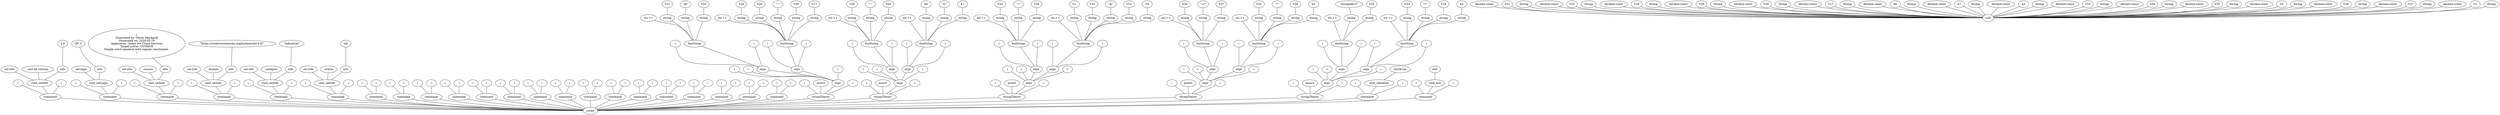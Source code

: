 graph {
	n0[label="script"];
	n1 -- n0;
	n1 [label="command"];
	n2 -- n1;
	n2 [label="("];
	n3 -- n1;
	n3 [label="cmd_setInfo"];
	n4 -- n3;
	n4 [label="set-info"];
	n5 -- n3;
	n5 [label="\:smt-lib-version"];
	n6 -- n3;
	n6 [label="info"];
	n7 -- n6;
	n7 [label="2.6"];
	n8 -- n1;
	n8 [label=")"];
	n9 -- n0;
	n9 [label="command"];
	n10 -- n9;
	n10 [label="("];
	n11 -- n9;
	n11 [label="cmd_setLogic"];
	n12 -- n11;
	n12 [label="set-logic"];
	n13 -- n11;
	n13 [label="info"];
	n14 -- n13;
	n14 [label="QF_S"];
	n15 -- n9;
	n15 [label=")"];
	n16 -- n0;
	n16 [label="command"];
	n17 -- n16;
	n17 [label="("];
	n18 -- n16;
	n18 [label="cmd_setInfo"];
	n19 -- n18;
	n19 [label="set-info"];
	n20 -- n18;
	n20 [label="\:source"];
	n21 -- n18;
	n21 [label="info"];
	n22 -- n21;
	n22 [label="|
Generated by\: Oliver Markgraf
Generated on\: 2024-03-18
Application\: Query for Cloud Services
Target solver\: OSTRICH
Simple word equation with regular constraints.
|"];
	n23 -- n16;
	n23 [label=")"];
	n24 -- n0;
	n24 [label="command"];
	n25 -- n24;
	n25 [label="("];
	n26 -- n24;
	n26 [label="cmd_setInfo"];
	n27 -- n26;
	n27 [label="set-info"];
	n28 -- n26;
	n28 [label="\:license"];
	n29 -- n26;
	n29 [label="info"];
	n30 -- n29;
	n30 [label="\"https\://creativecommons.org/licenses/by/4.0/\""];
	n31 -- n24;
	n31 [label=")"];
	n32 -- n0;
	n32 [label="command"];
	n33 -- n32;
	n33 [label="("];
	n34 -- n32;
	n34 [label="cmd_setInfo"];
	n35 -- n34;
	n35 [label="set-info"];
	n36 -- n34;
	n36 [label="\:category"];
	n37 -- n34;
	n37 [label="info"];
	n38 -- n37;
	n38 [label="\"industrial\""];
	n39 -- n32;
	n39 [label=")"];
	n40 -- n0;
	n40 [label="command"];
	n41 -- n40;
	n41 [label="("];
	n42 -- n40;
	n42 [label="cmd_setInfo"];
	n43 -- n42;
	n43 [label="set-info"];
	n44 -- n42;
	n44 [label="\:status"];
	n45 -- n42;
	n45 [label="info"];
	n46 -- n45;
	n46 [label="sat"];
	n47 -- n40;
	n47 [label=")"];
	n48 -- n0;
	n48 [label="command"];
	n49 -- n48;
	n49 [label="("];
	n50 -- null;
	n50 [label="declare-const"];
	n51 -- null;
	n51 [label="V31"];
	n52 -- null;
	n52 [label="String"];
	n53 -- n48;
	n53 [label=")"];
	n54 -- n0;
	n54 [label="command"];
	n55 -- n54;
	n55 [label="("];
	n56 -- null;
	n56 [label="declare-const"];
	n57 -- null;
	n57 [label="V32"];
	n58 -- null;
	n58 [label="String"];
	n59 -- n54;
	n59 [label=")"];
	n60 -- n0;
	n60 [label="command"];
	n61 -- n60;
	n61 [label="("];
	n62 -- null;
	n62 [label="declare-const"];
	n63 -- null;
	n63 [label="V16"];
	n64 -- null;
	n64 [label="String"];
	n65 -- n60;
	n65 [label=")"];
	n66 -- n0;
	n66 [label="command"];
	n67 -- n66;
	n67 [label="("];
	n68 -- null;
	n68 [label="declare-const"];
	n69 -- null;
	n69 [label="V29"];
	n70 -- null;
	n70 [label="String"];
	n71 -- n66;
	n71 [label=")"];
	n72 -- n0;
	n72 [label="command"];
	n73 -- n72;
	n73 [label="("];
	n74 -- null;
	n74 [label="declare-const"];
	n75 -- null;
	n75 [label="V30"];
	n76 -- null;
	n76 [label="String"];
	n77 -- n72;
	n77 [label=")"];
	n78 -- n0;
	n78 [label="command"];
	n79 -- n78;
	n79 [label="("];
	n80 -- null;
	n80 [label="declare-const"];
	n81 -- null;
	n81 [label="V17"];
	n82 -- null;
	n82 [label="String"];
	n83 -- n78;
	n83 [label=")"];
	n84 -- n0;
	n84 [label="command"];
	n85 -- n84;
	n85 [label="("];
	n86 -- null;
	n86 [label="declare-const"];
	n87 -- null;
	n87 [label="k8"];
	n88 -- null;
	n88 [label="String"];
	n89 -- n84;
	n89 [label=")"];
	n90 -- n0;
	n90 [label="command"];
	n91 -- n90;
	n91 [label="("];
	n92 -- null;
	n92 [label="declare-const"];
	n93 -- null;
	n93 [label="k7"];
	n94 -- null;
	n94 [label="String"];
	n95 -- n90;
	n95 [label=")"];
	n96 -- n0;
	n96 [label="command"];
	n97 -- n96;
	n97 [label="("];
	n98 -- null;
	n98 [label="declare-const"];
	n99 -- null;
	n99 [label="k3"];
	n100 -- null;
	n100 [label="String"];
	n101 -- n96;
	n101 [label=")"];
	n102 -- n0;
	n102 [label="command"];
	n103 -- n102;
	n103 [label="("];
	n104 -- null;
	n104 [label="declare-const"];
	n105 -- null;
	n105 [label="V33"];
	n106 -- null;
	n106 [label="String"];
	n107 -- n102;
	n107 [label=")"];
	n108 -- n0;
	n108 [label="command"];
	n109 -- n108;
	n109 [label="("];
	n110 -- null;
	n110 [label="declare-const"];
	n111 -- null;
	n111 [label="V34"];
	n112 -- null;
	n112 [label="String"];
	n113 -- n108;
	n113 [label=")"];
	n114 -- n0;
	n114 [label="command"];
	n115 -- n114;
	n115 [label="("];
	n116 -- null;
	n116 [label="declare-const"];
	n117 -- null;
	n117 [label="V35"];
	n118 -- null;
	n118 [label="String"];
	n119 -- n114;
	n119 [label=")"];
	n120 -- n0;
	n120 [label="command"];
	n121 -- n120;
	n121 [label="("];
	n122 -- null;
	n122 [label="declare-const"];
	n123 -- null;
	n123 [label="V3"];
	n124 -- null;
	n124 [label="String"];
	n125 -- n120;
	n125 [label=")"];
	n126 -- n0;
	n126 [label="command"];
	n127 -- n126;
	n127 [label="("];
	n128 -- null;
	n128 [label="declare-const"];
	n129 -- null;
	n129 [label="V36"];
	n130 -- null;
	n130 [label="String"];
	n131 -- n126;
	n131 [label=")"];
	n132 -- n0;
	n132 [label="command"];
	n133 -- n132;
	n133 [label="("];
	n134 -- null;
	n134 [label="declare-const"];
	n135 -- null;
	n135 [label="V37"];
	n136 -- null;
	n136 [label="String"];
	n137 -- n132;
	n137 [label=")"];
	n138 -- n0;
	n138 [label="command"];
	n139 -- n138;
	n139 [label="("];
	n140 -- null;
	n140 [label="declare-const"];
	n141 -- null;
	n141 [label="V1"];
	n142 -- null;
	n142 [label="String"];
	n143 -- n138;
	n143 [label=")"];
	n144 -- n0;
	n144 [label="stringTheory"];
	n145 -- n144;
	n145 [label="("];
	n146 -- n144;
	n146 [label="assert"];
	n147 -- n144;
	n147 [label="expr"];
	n148 -- n147;
	n148 [label="("];
	n149 -- n147;
	n149 [label="="];
	n150 -- n147;
	n150 [label="expr"];
	n151 -- n150;
	n151 [label="("];
	n152 -- n150;
	n152 [label="funString"];
	n153 -- n152;
	n153 [label="str.++"];
	n154 -- n152;
	n154 [label="string"];
	n155 -- n154;
	n155 [label="V31"];
	n156 -- n152;
	n156 [label="string"];
	n157 -- n156;
	n157 [label="\"@\""];
	n158 -- n152;
	n158 [label="string"];
	n159 -- n158;
	n159 [label="V32"];
	n160 -- n150;
	n160 [label=")"];
	n161 -- n147;
	n161 [label="expr"];
	n162 -- n161;
	n162 [label="("];
	n163 -- n161;
	n163 [label="funString"];
	n164 -- n163;
	n164 [label="str.++"];
	n165 -- n163;
	n165 [label="string"];
	n166 -- n165;
	n166 [label="V16"];
	n167 -- n163;
	n167 [label="string"];
	n168 -- n167;
	n168 [label="V29"];
	n169 -- n163;
	n169 [label="string"];
	n170 -- n169;
	n170 [label="\"\:\""];
	n171 -- n163;
	n171 [label="string"];
	n172 -- n171;
	n172 [label="V30"];
	n173 -- n163;
	n173 [label="string"];
	n174 -- n173;
	n174 [label="V17"];
	n175 -- n161;
	n175 [label=")"];
	n176 -- n147;
	n176 [label=")"];
	n177 -- n144;
	n177 [label=")"];
	n178 -- n0;
	n178 [label="stringTheory"];
	n179 -- n178;
	n179 [label="("];
	n180 -- n178;
	n180 [label="assert"];
	n181 -- n178;
	n181 [label="expr"];
	n182 -- n181;
	n182 [label="("];
	n183 -- n181;
	n183 [label="="];
	n184 -- n181;
	n184 [label="expr"];
	n185 -- n184;
	n185 [label="("];
	n186 -- n184;
	n186 [label="funString"];
	n187 -- n186;
	n187 [label="str.++"];
	n188 -- n186;
	n188 [label="string"];
	n189 -- n188;
	n189 [label="V29"];
	n190 -- n186;
	n190 [label="string"];
	n191 -- n190;
	n191 [label="\"\:\""];
	n192 -- n186;
	n192 [label="string"];
	n193 -- n192;
	n193 [label="V30"];
	n194 -- n184;
	n194 [label=")"];
	n195 -- n181;
	n195 [label="expr"];
	n196 -- n195;
	n196 [label="("];
	n197 -- n195;
	n197 [label="funString"];
	n198 -- n197;
	n198 [label="str.++"];
	n199 -- n197;
	n199 [label="string"];
	n200 -- n199;
	n200 [label="k8"];
	n201 -- n197;
	n201 [label="string"];
	n202 -- n201;
	n202 [label="\"G\""];
	n203 -- n197;
	n203 [label="string"];
	n204 -- n203;
	n204 [label="k7"];
	n205 -- n195;
	n205 [label=")"];
	n206 -- n181;
	n206 [label=")"];
	n207 -- n178;
	n207 [label=")"];
	n208 -- n0;
	n208 [label="stringTheory"];
	n209 -- n208;
	n209 [label="("];
	n210 -- n208;
	n210 [label="assert"];
	n211 -- n208;
	n211 [label="expr"];
	n212 -- n211;
	n212 [label="("];
	n213 -- n211;
	n213 [label="="];
	n214 -- n211;
	n214 [label="expr"];
	n215 -- n214;
	n215 [label="("];
	n216 -- n214;
	n216 [label="funString"];
	n217 -- n216;
	n217 [label="str.++"];
	n218 -- n216;
	n218 [label="string"];
	n219 -- n218;
	n219 [label="V33"];
	n220 -- n216;
	n220 [label="string"];
	n221 -- n220;
	n221 [label="\"/\""];
	n222 -- n216;
	n222 [label="string"];
	n223 -- n222;
	n223 [label="V34"];
	n224 -- n214;
	n224 [label=")"];
	n225 -- n211;
	n225 [label="expr"];
	n226 -- n225;
	n226 [label="("];
	n227 -- n225;
	n227 [label="funString"];
	n228 -- n227;
	n228 [label="str.++"];
	n229 -- n227;
	n229 [label="string"];
	n230 -- n229;
	n230 [label="V1"];
	n231 -- n227;
	n231 [label="string"];
	n232 -- n231;
	n232 [label="V31"];
	n233 -- n227;
	n233 [label="string"];
	n234 -- n233;
	n234 [label="\"@\""];
	n235 -- n227;
	n235 [label="string"];
	n236 -- n235;
	n236 [label="V32"];
	n237 -- n227;
	n237 [label="string"];
	n238 -- n237;
	n238 [label="V3"];
	n239 -- n225;
	n239 [label=")"];
	n240 -- n211;
	n240 [label=")"];
	n241 -- n208;
	n241 [label=")"];
	n242 -- n0;
	n242 [label="stringTheory"];
	n243 -- n242;
	n243 [label="("];
	n244 -- n242;
	n244 [label="assert"];
	n245 -- n242;
	n245 [label="expr"];
	n246 -- n245;
	n246 [label="("];
	n247 -- n245;
	n247 [label="="];
	n248 -- n245;
	n248 [label="expr"];
	n249 -- n248;
	n249 [label="("];
	n250 -- n248;
	n250 [label="funString"];
	n251 -- n250;
	n251 [label="str.++"];
	n252 -- n250;
	n252 [label="string"];
	n253 -- n252;
	n253 [label="V36"];
	n254 -- n250;
	n254 [label="string"];
	n255 -- n254;
	n255 [label="\"\://\""];
	n256 -- n250;
	n256 [label="string"];
	n257 -- n256;
	n257 [label="V37"];
	n258 -- n248;
	n258 [label=")"];
	n259 -- n245;
	n259 [label="expr"];
	n260 -- n259;
	n260 [label="("];
	n261 -- n259;
	n261 [label="funString"];
	n262 -- n261;
	n262 [label="str.++"];
	n263 -- n261;
	n263 [label="string"];
	n264 -- n263;
	n264 [label="V33"];
	n265 -- n261;
	n265 [label="string"];
	n266 -- n265;
	n266 [label="\"/\""];
	n267 -- n261;
	n267 [label="string"];
	n268 -- n267;
	n268 [label="V34"];
	n269 -- n261;
	n269 [label="string"];
	n270 -- n269;
	n270 [label="k3"];
	n271 -- n259;
	n271 [label=")"];
	n272 -- n245;
	n272 [label=")"];
	n273 -- n242;
	n273 [label=")"];
	n274 -- n0;
	n274 [label="stringTheory"];
	n275 -- n274;
	n275 [label="("];
	n276 -- n274;
	n276 [label="assert"];
	n277 -- n274;
	n277 [label="expr"];
	n278 -- n277;
	n278 [label="("];
	n279 -- n277;
	n279 [label="="];
	n280 -- n277;
	n280 [label="expr"];
	n281 -- n280;
	n281 [label="("];
	n282 -- n280;
	n282 [label="funString"];
	n283 -- n282;
	n283 [label="str.++"];
	n284 -- n282;
	n284 [label="string"];
	n285 -- n284;
	n285 [label="\"mongodb\://\""];
	n286 -- n282;
	n286 [label="string"];
	n287 -- n286;
	n287 [label="V35"];
	n288 -- n280;
	n288 [label=")"];
	n289 -- n277;
	n289 [label="expr"];
	n290 -- n289;
	n290 [label="("];
	n291 -- n289;
	n291 [label="funString"];
	n292 -- n291;
	n292 [label="str.++"];
	n293 -- n291;
	n293 [label="string"];
	n294 -- n293;
	n294 [label="V33"];
	n295 -- n291;
	n295 [label="string"];
	n296 -- n295;
	n296 [label="\"/\""];
	n297 -- n291;
	n297 [label="string"];
	n298 -- n297;
	n298 [label="V34"];
	n299 -- n291;
	n299 [label="string"];
	n300 -- n299;
	n300 [label="k3"];
	n301 -- n289;
	n301 [label=")"];
	n302 -- n277;
	n302 [label=")"];
	n303 -- n274;
	n303 [label=")"];
	n304 -- n0;
	n304 [label="command"];
	n305 -- n304;
	n305 [label="("];
	n306 -- n304;
	n306 [label="cmd_checkSat"];
	n307 -- n306;
	n307 [label="check-sat"];
	n308 -- n304;
	n308 [label=")"];
	n309 -- n0;
	n309 [label="command"];
	n310 -- n309;
	n310 [label="("];
	n311 -- n309;
	n311 [label="cmd_exit"];
	n312 -- n311;
	n312 [label="exit"];
	n313 -- n309;
	n313 [label=")"];
}
